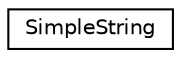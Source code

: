 digraph "Graphical Class Hierarchy"
{
 // LATEX_PDF_SIZE
  edge [fontname="Helvetica",fontsize="10",labelfontname="Helvetica",labelfontsize="10"];
  node [fontname="Helvetica",fontsize="10",shape=record];
  rankdir="LR";
  Node0 [label="SimpleString",height=0.2,width=0.4,color="black", fillcolor="white", style="filled",URL="$classSimpleString.html",tooltip=" "];
}
